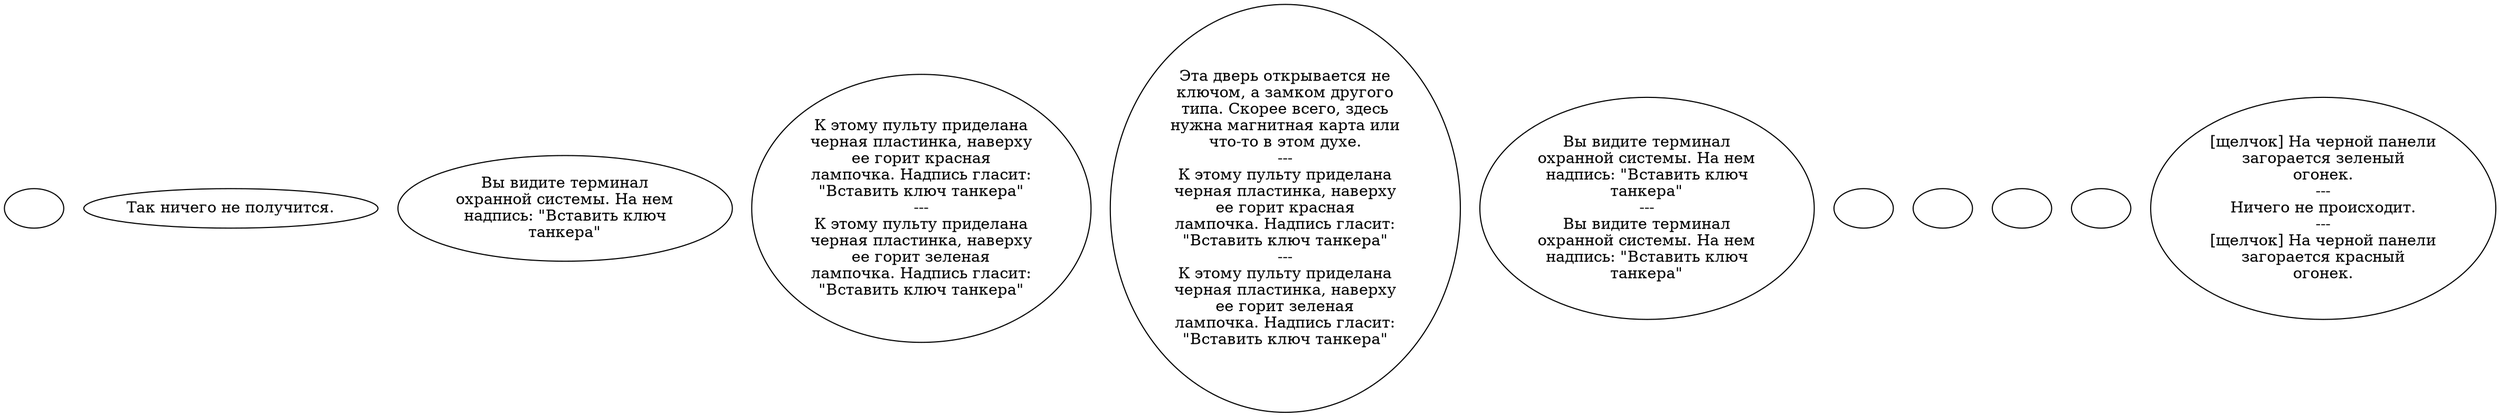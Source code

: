 digraph fsfobter {
  "start" [style=filled       fillcolor="#FFFFFF"       color="#000000"]
  "start" [label=""]
  "use_p_proc" [style=filled       fillcolor="#FFFFFF"       color="#000000"]
  "use_p_proc" [label="Так ничего не получится."]
  "look_at_p_proc" [style=filled       fillcolor="#FFFFFF"       color="#000000"]
  "look_at_p_proc" [label="Вы видите терминал\nохранной системы. На нем\nнадпись: \"Вставить ключ\nтанкера\""]
  "description_p_proc" [style=filled       fillcolor="#FFFFFF"       color="#000000"]
  "description_p_proc" [label="К этому пульту приделана\nчерная пластинка, наверху\nее горит красная\nлампочка. Надпись гласит:\n\"Вставить ключ танкера\"\n---\nК этому пульту приделана\nчерная пластинка, наверху\nее горит зеленая\nлампочка. Надпись гласит:\n\"Вставить ключ танкера\""]
  "use_skill_on_p_proc" [style=filled       fillcolor="#FFFFFF"       color="#000000"]
  "use_skill_on_p_proc" [label="Эта дверь открывается не\nключом, а замком другого\nтипа. Скорее всего, здесь\nнужна магнитная карта или\nчто-то в этом духе.\n---\nК этому пульту приделана\nчерная пластинка, наверху\nее горит красная\nлампочка. Надпись гласит:\n\"Вставить ключ танкера\"\n---\nК этому пульту приделана\nчерная пластинка, наверху\nее горит зеленая\nлампочка. Надпись гласит:\n\"Вставить ключ танкера\""]
  "use_obj_on_p_proc" [style=filled       fillcolor="#FFFFFF"       color="#000000"]
  "use_obj_on_p_proc" [label="Вы видите терминал\nохранной системы. На нем\nнадпись: \"Вставить ключ\nтанкера\"\n---\nВы видите терминал\nохранной системы. На нем\nнадпись: \"Вставить ключ\nтанкера\""]
  "damage_p_proc" [style=filled       fillcolor="#FFFFFF"       color="#000000"]
  "damage_p_proc" [label=""]
  "map_enter_p_proc" [style=filled       fillcolor="#FFFFFF"       color="#000000"]
  "map_enter_p_proc" [label=""]
  "map_update_p_proc" [style=filled       fillcolor="#FFFFFF"       color="#000000"]
  "map_update_p_proc" [label=""]
  "talk_p_proc" [style=filled       fillcolor="#FFFFFF"       color="#000000"]
  "talk_p_proc" [label=""]
  "timed_event_p_proc" [style=filled       fillcolor="#FFFFFF"       color="#000000"]
  "timed_event_p_proc" [label="[щелчок] На черной панели\nзагорается зеленый\nогонек.\n---\nНичего не происходит.\n---\n[щелчок] На черной панели\nзагорается красный\nогонек."]
}